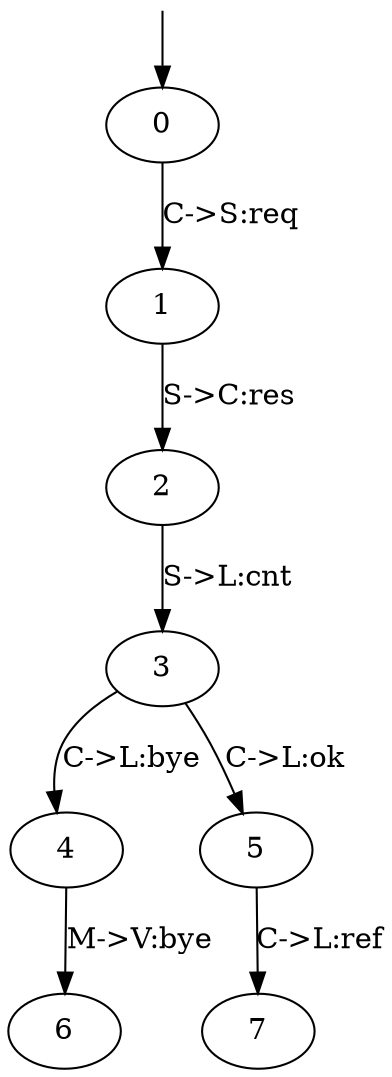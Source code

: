 digraph AutomaNoWellSeq {
	s0 [label="" height=0 shape=none width=0]
	s0 -> 0
	0 -> 1 [label="C->S:req"]
	1 -> 2 [label="S->C:res"]
	2 -> 3 [label="S->L:cnt"]
	3 -> 4 [label="C->L:bye"]
	3 -> 5 [label="C->L:ok"]
	4 -> 6 [label="M->V:bye"]
	5 -> 7 [label="C->L:ref"]
}